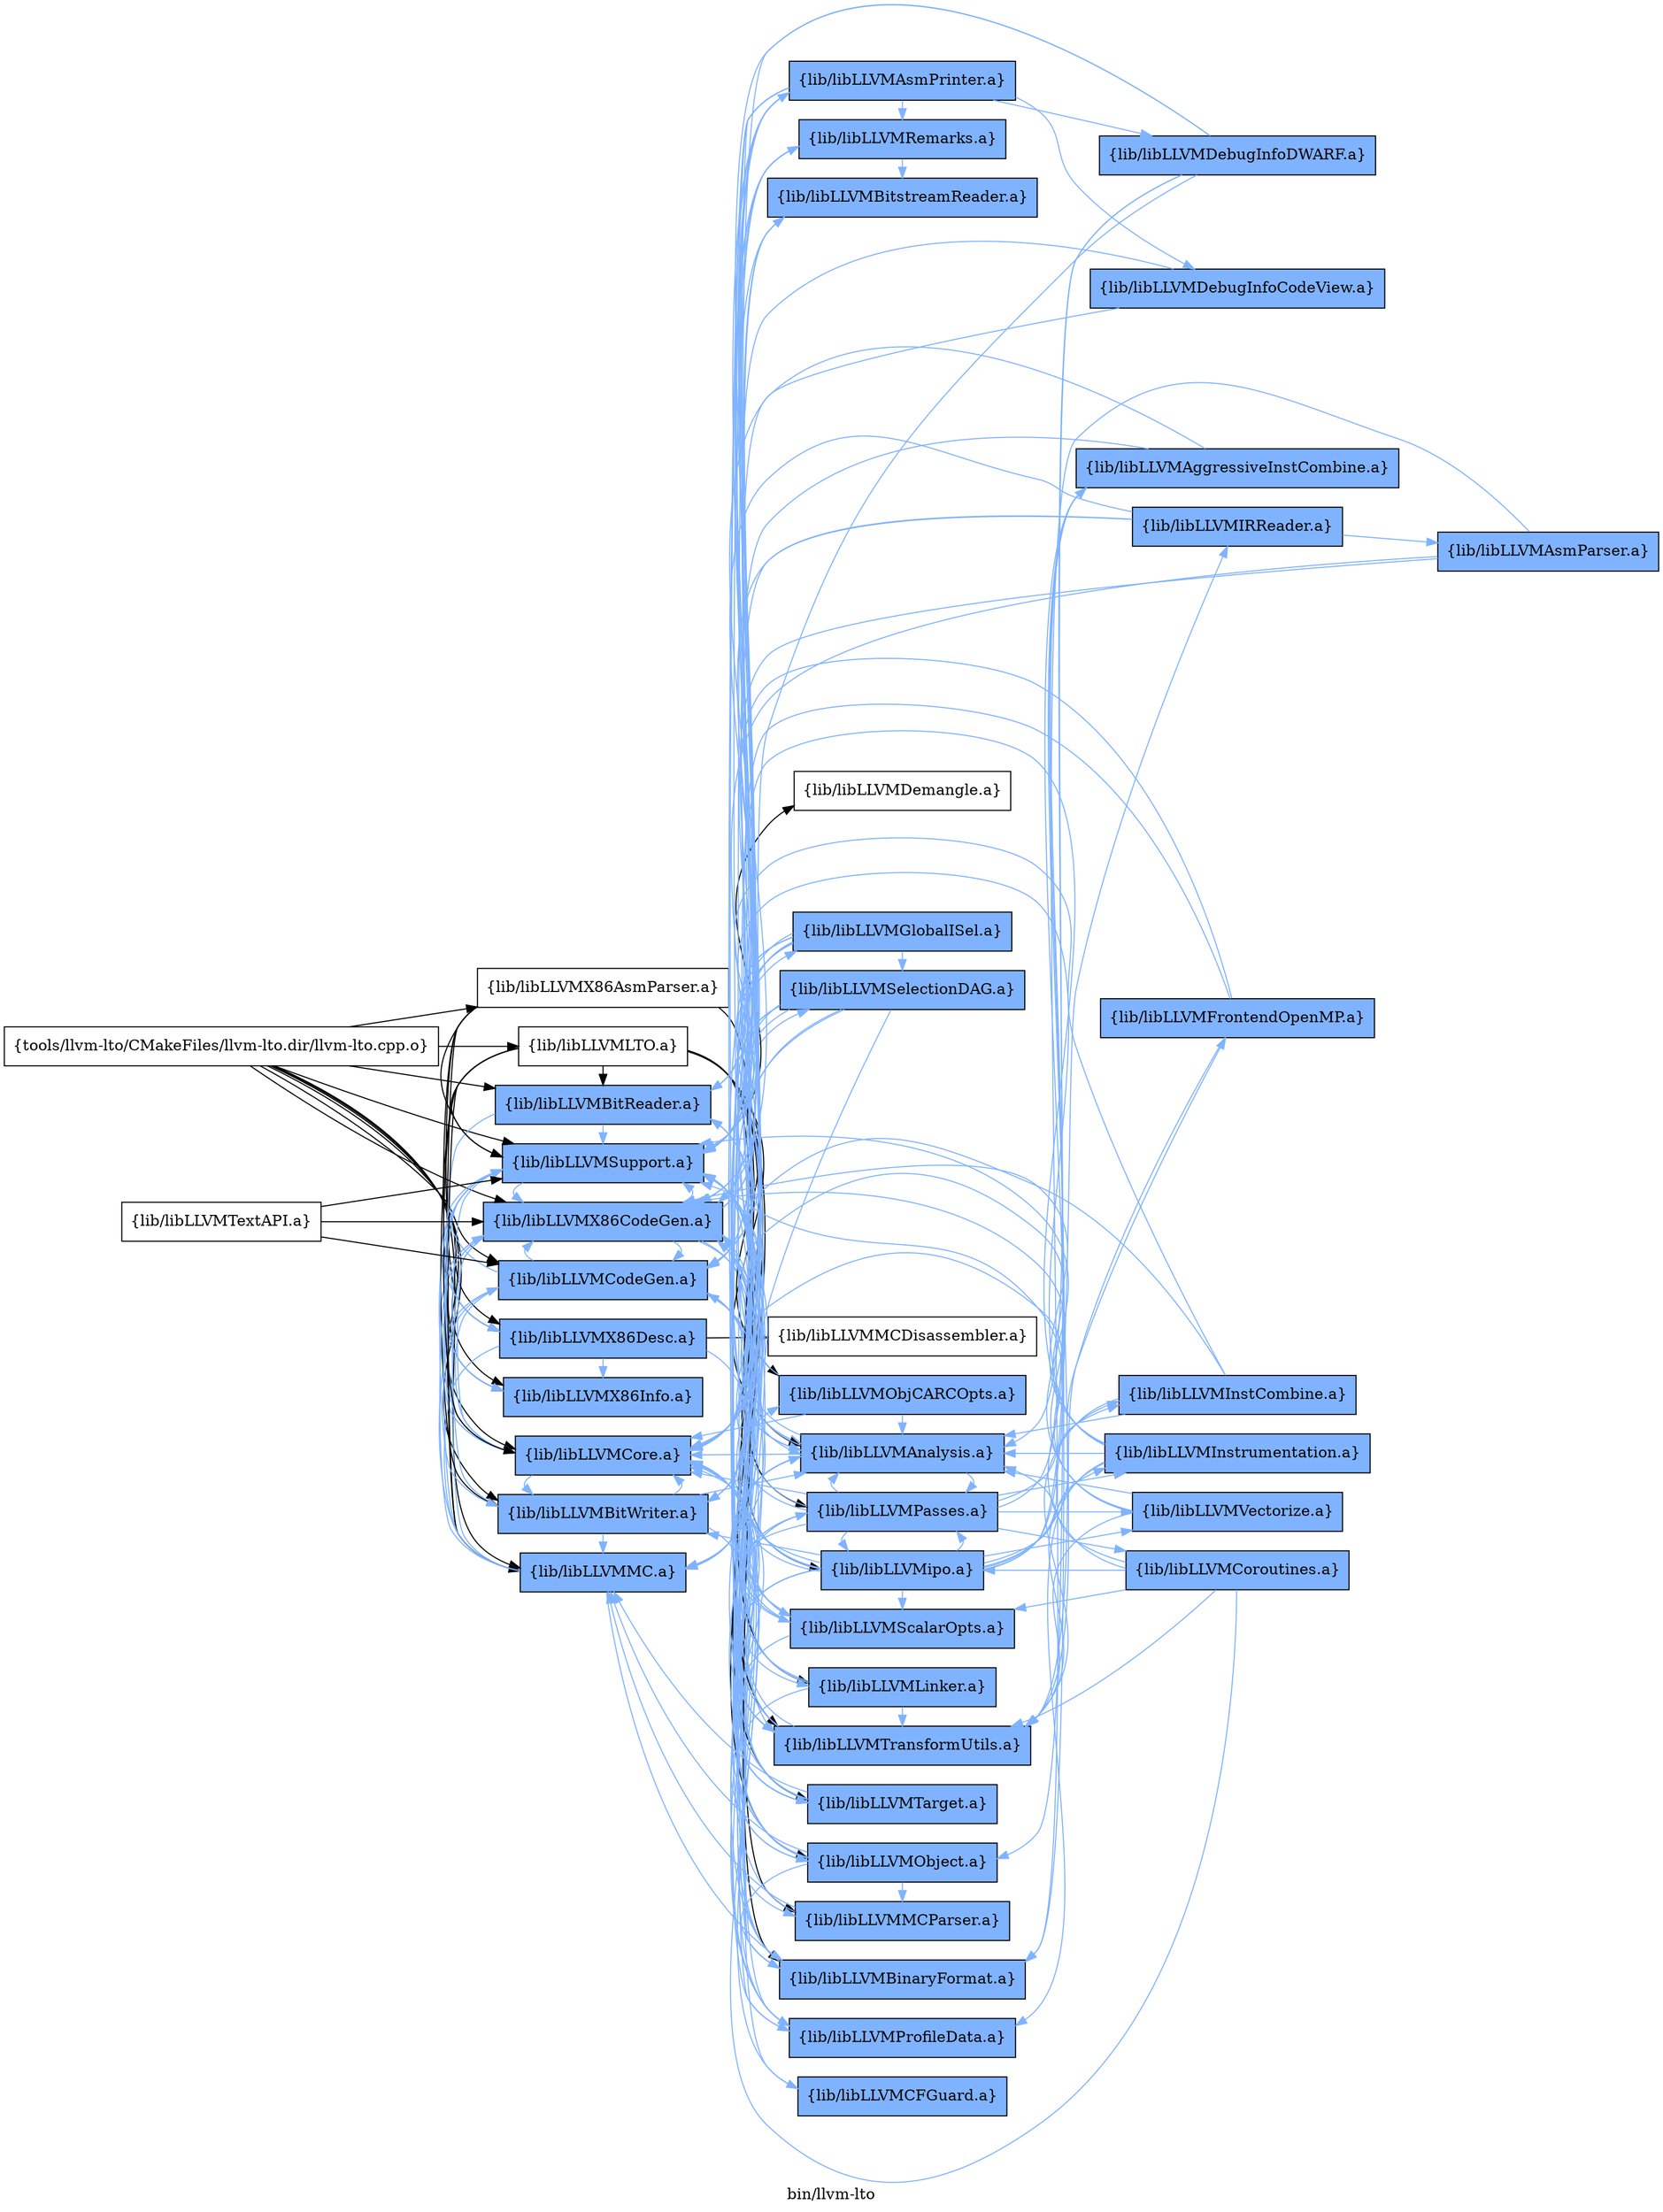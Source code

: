 digraph "bin/llvm-lto" {
	label="bin/llvm-lto";
	rankdir=LR;
	{ rank=same; Node0x55b14d5ce1d8;  }
	{ rank=same; Node0x55b14d5bad68; Node0x55b14d5c3e18; Node0x55b14d5c34b8; Node0x55b14d5c39b8; Node0x55b14d5c2b58; Node0x55b14d5c3058; Node0x55b14d5c20b8; Node0x55b14d5c25b8; Node0x55b14d5c1d98; Node0x55b14d5c0cb8; Node0x55b14d5c0358;  }
	{ rank=same; Node0x55b14d5c3738; Node0x55b14d5d1298; Node0x55b14d5c0858; Node0x55b14d5d2558; Node0x55b14d5c3c88; Node0x55b14d5d1fb8; Node0x55b14d5d2a58; Node0x55b14d5b87e8; Node0x55b14d5c2428; Node0x55b14d5bf8b8; Node0x55b14d5b7de8; Node0x55b14d5b9be8; Node0x55b14d5c11b8; Node0x55b14d5c1488; Node0x55b14d5ba0e8; Node0x55b14d5cb2a8; Node0x55b14d5c0f38; Node0x55b14d5c9d18; Node0x55b14d5ca7b8; Node0x55b14d5b9878;  }
	{ rank=same; Node0x55b14d5d1798; Node0x55b14d5bb998; Node0x55b14d5c1898; Node0x55b14d5c29c8; Node0x55b14d5c1bb8; Node0x55b14d5c0b78; Node0x55b14d5c2f18; Node0x55b14d5c2018; Node0x55b14d5ca2b8;  }

	Node0x55b14d5ce1d8 [shape=record,shape=box,group=0,label="{tools/llvm-lto/CMakeFiles/llvm-lto.dir/llvm-lto.cpp.o}"];
	Node0x55b14d5ce1d8 -> Node0x55b14d5bad68;
	Node0x55b14d5ce1d8 -> Node0x55b14d5c3e18;
	Node0x55b14d5ce1d8 -> Node0x55b14d5c34b8;
	Node0x55b14d5ce1d8 -> Node0x55b14d5c39b8;
	Node0x55b14d5ce1d8 -> Node0x55b14d5c2b58;
	Node0x55b14d5ce1d8 -> Node0x55b14d5c3058;
	Node0x55b14d5ce1d8 -> Node0x55b14d5c20b8;
	Node0x55b14d5ce1d8 -> Node0x55b14d5c25b8;
	Node0x55b14d5ce1d8 -> Node0x55b14d5c1d98;
	Node0x55b14d5ce1d8 -> Node0x55b14d5c0cb8;
	Node0x55b14d5ce1d8 -> Node0x55b14d5c0358;
	Node0x55b14d5bad68 [shape=record,shape=box,group=0,label="{lib/libLLVMX86AsmParser.a}"];
	Node0x55b14d5bad68 -> Node0x55b14d5c34b8;
	Node0x55b14d5bad68 -> Node0x55b14d5c39b8;
	Node0x55b14d5bad68 -> Node0x55b14d5c0cb8;
	Node0x55b14d5bad68 -> Node0x55b14d5c0358;
	Node0x55b14d5bad68 -> Node0x55b14d5c3738;
	Node0x55b14d5c3e18 [shape=record,shape=box,group=1,style=filled,fillcolor="0.600000 0.5 1",label="{lib/libLLVMX86CodeGen.a}"];
	Node0x55b14d5c3e18 -> Node0x55b14d5c34b8[color="0.600000 0.5 1"];
	Node0x55b14d5c3e18 -> Node0x55b14d5c39b8[color="0.600000 0.5 1"];
	Node0x55b14d5c3e18 -> Node0x55b14d5c20b8[color="0.600000 0.5 1"];
	Node0x55b14d5c3e18 -> Node0x55b14d5c25b8[color="0.600000 0.5 1"];
	Node0x55b14d5c3e18 -> Node0x55b14d5c0cb8[color="0.600000 0.5 1"];
	Node0x55b14d5c3e18 -> Node0x55b14d5c0358[color="0.600000 0.5 1"];
	Node0x55b14d5c3e18 -> Node0x55b14d5d1298[color="0.600000 0.5 1"];
	Node0x55b14d5c3e18 -> Node0x55b14d5c0858[color="0.600000 0.5 1"];
	Node0x55b14d5c3e18 -> Node0x55b14d5d2558[color="0.600000 0.5 1"];
	Node0x55b14d5c3e18 -> Node0x55b14d5c3c88[color="0.600000 0.5 1"];
	Node0x55b14d5c3e18 -> Node0x55b14d5d1fb8[color="0.600000 0.5 1"];
	Node0x55b14d5c3e18 -> Node0x55b14d5d2a58[color="0.600000 0.5 1"];
	Node0x55b14d5c3e18 -> Node0x55b14d5b87e8[color="0.600000 0.5 1"];
	Node0x55b14d5c3e18 -> Node0x55b14d5c2428[color="0.600000 0.5 1"];
	Node0x55b14d5c34b8 [shape=record,shape=box,group=1,style=filled,fillcolor="0.600000 0.5 1",label="{lib/libLLVMX86Desc.a}"];
	Node0x55b14d5c34b8 -> Node0x55b14d5c0cb8[color="0.600000 0.5 1"];
	Node0x55b14d5c34b8 -> Node0x55b14d5c0358[color="0.600000 0.5 1"];
	Node0x55b14d5c34b8 -> Node0x55b14d5c39b8[color="0.600000 0.5 1"];
	Node0x55b14d5c34b8 -> Node0x55b14d5bf8b8;
	Node0x55b14d5c34b8 -> Node0x55b14d5b7de8[color="0.600000 0.5 1"];
	Node0x55b14d5c39b8 [shape=record,shape=box,group=1,style=filled,fillcolor="0.600000 0.5 1",label="{lib/libLLVMX86Info.a}"];
	Node0x55b14d5c39b8 -> Node0x55b14d5c0358[color="0.600000 0.5 1"];
	Node0x55b14d5c2b58 [shape=record,shape=box,group=1,style=filled,fillcolor="0.600000 0.5 1",label="{lib/libLLVMBitReader.a}"];
	Node0x55b14d5c2b58 -> Node0x55b14d5c25b8[color="0.600000 0.5 1"];
	Node0x55b14d5c2b58 -> Node0x55b14d5c0358[color="0.600000 0.5 1"];
	Node0x55b14d5c2b58 -> Node0x55b14d5b9be8[color="0.600000 0.5 1"];
	Node0x55b14d5c3058 [shape=record,shape=box,group=1,style=filled,fillcolor="0.600000 0.5 1",label="{lib/libLLVMBitWriter.a}"];
	Node0x55b14d5c3058 -> Node0x55b14d5c11b8[color="0.600000 0.5 1"];
	Node0x55b14d5c3058 -> Node0x55b14d5c25b8[color="0.600000 0.5 1"];
	Node0x55b14d5c3058 -> Node0x55b14d5c0cb8[color="0.600000 0.5 1"];
	Node0x55b14d5c3058 -> Node0x55b14d5c0358[color="0.600000 0.5 1"];
	Node0x55b14d5c3058 -> Node0x55b14d5c3c88[color="0.600000 0.5 1"];
	Node0x55b14d5c20b8 [shape=record,shape=box,group=1,style=filled,fillcolor="0.600000 0.5 1",label="{lib/libLLVMCodeGen.a}"];
	Node0x55b14d5c20b8 -> Node0x55b14d5c3e18[color="0.600000 0.5 1"];
	Node0x55b14d5c20b8 -> Node0x55b14d5c25b8[color="0.600000 0.5 1"];
	Node0x55b14d5c20b8 -> Node0x55b14d5c0358[color="0.600000 0.5 1"];
	Node0x55b14d5c20b8 -> Node0x55b14d5c0cb8[color="0.600000 0.5 1"];
	Node0x55b14d5c20b8 -> Node0x55b14d5c3c88[color="0.600000 0.5 1"];
	Node0x55b14d5c20b8 -> Node0x55b14d5c2428[color="0.600000 0.5 1"];
	Node0x55b14d5c20b8 -> Node0x55b14d5c0858[color="0.600000 0.5 1"];
	Node0x55b14d5c20b8 -> Node0x55b14d5b87e8[color="0.600000 0.5 1"];
	Node0x55b14d5c20b8 -> Node0x55b14d5c1488[color="0.600000 0.5 1"];
	Node0x55b14d5c25b8 [shape=record,shape=box,group=1,style=filled,fillcolor="0.600000 0.5 1",label="{lib/libLLVMCore.a}"];
	Node0x55b14d5c25b8 -> Node0x55b14d5c20b8[color="0.600000 0.5 1"];
	Node0x55b14d5c25b8 -> Node0x55b14d5c0358[color="0.600000 0.5 1"];
	Node0x55b14d5c25b8 -> Node0x55b14d5b7de8[color="0.600000 0.5 1"];
	Node0x55b14d5c25b8 -> Node0x55b14d5c3e18[color="0.600000 0.5 1"];
	Node0x55b14d5c25b8 -> Node0x55b14d5c3058[color="0.600000 0.5 1"];
	Node0x55b14d5c25b8 -> Node0x55b14d5ba0e8[color="0.600000 0.5 1"];
	Node0x55b14d5c1d98 [shape=record,shape=box,group=0,label="{lib/libLLVMLTO.a}"];
	Node0x55b14d5c1d98 -> Node0x55b14d5c2b58;
	Node0x55b14d5c1d98 -> Node0x55b14d5c3058;
	Node0x55b14d5c1d98 -> Node0x55b14d5c11b8;
	Node0x55b14d5c1d98 -> Node0x55b14d5c25b8;
	Node0x55b14d5c1d98 -> Node0x55b14d5c0358;
	Node0x55b14d5c1d98 -> Node0x55b14d5cb2a8;
	Node0x55b14d5c1d98 -> Node0x55b14d5c0f38;
	Node0x55b14d5c1d98 -> Node0x55b14d5c3c88;
	Node0x55b14d5c1d98 -> Node0x55b14d5c0cb8;
	Node0x55b14d5c1d98 -> Node0x55b14d5c0858;
	Node0x55b14d5c1d98 -> Node0x55b14d5c9d18;
	Node0x55b14d5c1d98 -> Node0x55b14d5c2428;
	Node0x55b14d5c1d98 -> Node0x55b14d5b7de8;
	Node0x55b14d5c1d98 -> Node0x55b14d5ca7b8;
	Node0x55b14d5c0cb8 [shape=record,shape=box,group=1,style=filled,fillcolor="0.600000 0.5 1",label="{lib/libLLVMMC.a}"];
	Node0x55b14d5c0cb8 -> Node0x55b14d5c0358[color="0.600000 0.5 1"];
	Node0x55b14d5c0cb8 -> Node0x55b14d5b7de8[color="0.600000 0.5 1"];
	Node0x55b14d5c0cb8 -> Node0x55b14d5c3e18[color="0.600000 0.5 1"];
	Node0x55b14d5c0358 [shape=record,shape=box,group=1,style=filled,fillcolor="0.600000 0.5 1",label="{lib/libLLVMSupport.a}"];
	Node0x55b14d5c0358 -> Node0x55b14d5c3e18[color="0.600000 0.5 1"];
	Node0x55b14d5c0358 -> Node0x55b14d5c3058[color="0.600000 0.5 1"];
	Node0x55b14d5c0358 -> Node0x55b14d5b9878;
	Node0x55b14d5c3738 [shape=record,shape=box,group=1,style=filled,fillcolor="0.600000 0.5 1",label="{lib/libLLVMMCParser.a}"];
	Node0x55b14d5c3738 -> Node0x55b14d5c0cb8[color="0.600000 0.5 1"];
	Node0x55b14d5c3738 -> Node0x55b14d5c0358[color="0.600000 0.5 1"];
	Node0x55b14d5d1298 [shape=record,shape=box,group=1,style=filled,fillcolor="0.600000 0.5 1",label="{lib/libLLVMAsmPrinter.a}"];
	Node0x55b14d5d1298 -> Node0x55b14d5c20b8[color="0.600000 0.5 1"];
	Node0x55b14d5d1298 -> Node0x55b14d5c25b8[color="0.600000 0.5 1"];
	Node0x55b14d5d1298 -> Node0x55b14d5c0cb8[color="0.600000 0.5 1"];
	Node0x55b14d5d1298 -> Node0x55b14d5c0358[color="0.600000 0.5 1"];
	Node0x55b14d5d1298 -> Node0x55b14d5c0858[color="0.600000 0.5 1"];
	Node0x55b14d5d1298 -> Node0x55b14d5c3c88[color="0.600000 0.5 1"];
	Node0x55b14d5d1298 -> Node0x55b14d5b7de8[color="0.600000 0.5 1"];
	Node0x55b14d5d1298 -> Node0x55b14d5ba0e8[color="0.600000 0.5 1"];
	Node0x55b14d5d1298 -> Node0x55b14d5c3738[color="0.600000 0.5 1"];
	Node0x55b14d5d1298 -> Node0x55b14d5d1798[color="0.600000 0.5 1"];
	Node0x55b14d5d1298 -> Node0x55b14d5bb998[color="0.600000 0.5 1"];
	Node0x55b14d5c0858 [shape=record,shape=box,group=1,style=filled,fillcolor="0.600000 0.5 1",label="{lib/libLLVMTarget.a}"];
	Node0x55b14d5c0858 -> Node0x55b14d5c25b8[color="0.600000 0.5 1"];
	Node0x55b14d5c0858 -> Node0x55b14d5c0cb8[color="0.600000 0.5 1"];
	Node0x55b14d5c0858 -> Node0x55b14d5c0358[color="0.600000 0.5 1"];
	Node0x55b14d5c0858 -> Node0x55b14d5c3c88[color="0.600000 0.5 1"];
	Node0x55b14d5d2558 [shape=record,shape=box,group=1,style=filled,fillcolor="0.600000 0.5 1",label="{lib/libLLVMSelectionDAG.a}"];
	Node0x55b14d5d2558 -> Node0x55b14d5c20b8[color="0.600000 0.5 1"];
	Node0x55b14d5d2558 -> Node0x55b14d5c25b8[color="0.600000 0.5 1"];
	Node0x55b14d5d2558 -> Node0x55b14d5c0358[color="0.600000 0.5 1"];
	Node0x55b14d5d2558 -> Node0x55b14d5c3c88[color="0.600000 0.5 1"];
	Node0x55b14d5d2558 -> Node0x55b14d5c0cb8[color="0.600000 0.5 1"];
	Node0x55b14d5d2558 -> Node0x55b14d5c0858[color="0.600000 0.5 1"];
	Node0x55b14d5d2558 -> Node0x55b14d5c2428[color="0.600000 0.5 1"];
	Node0x55b14d5d2558 -> Node0x55b14d5c3e18[color="0.600000 0.5 1"];
	Node0x55b14d5c3c88 [shape=record,shape=box,group=1,style=filled,fillcolor="0.600000 0.5 1",label="{lib/libLLVMAnalysis.a}"];
	Node0x55b14d5c3c88 -> Node0x55b14d5c3e18[color="0.600000 0.5 1"];
	Node0x55b14d5c3c88 -> Node0x55b14d5c25b8[color="0.600000 0.5 1"];
	Node0x55b14d5c3c88 -> Node0x55b14d5c0358[color="0.600000 0.5 1"];
	Node0x55b14d5c3c88 -> Node0x55b14d5c9d18[color="0.600000 0.5 1"];
	Node0x55b14d5c3c88 -> Node0x55b14d5b87e8[color="0.600000 0.5 1"];
	Node0x55b14d5c3c88 -> Node0x55b14d5b7de8[color="0.600000 0.5 1"];
	Node0x55b14d5c3c88 -> Node0x55b14d5c11b8[color="0.600000 0.5 1"];
	Node0x55b14d5d1fb8 [shape=record,shape=box,group=1,style=filled,fillcolor="0.600000 0.5 1",label="{lib/libLLVMGlobalISel.a}"];
	Node0x55b14d5d1fb8 -> Node0x55b14d5c20b8[color="0.600000 0.5 1"];
	Node0x55b14d5d1fb8 -> Node0x55b14d5c25b8[color="0.600000 0.5 1"];
	Node0x55b14d5d1fb8 -> Node0x55b14d5c0358[color="0.600000 0.5 1"];
	Node0x55b14d5d1fb8 -> Node0x55b14d5c0cb8[color="0.600000 0.5 1"];
	Node0x55b14d5d1fb8 -> Node0x55b14d5c0858[color="0.600000 0.5 1"];
	Node0x55b14d5d1fb8 -> Node0x55b14d5d2558[color="0.600000 0.5 1"];
	Node0x55b14d5d1fb8 -> Node0x55b14d5c2428[color="0.600000 0.5 1"];
	Node0x55b14d5d1fb8 -> Node0x55b14d5c3c88[color="0.600000 0.5 1"];
	Node0x55b14d5d1fb8 -> Node0x55b14d5c3e18[color="0.600000 0.5 1"];
	Node0x55b14d5d2a58 [shape=record,shape=box,group=1,style=filled,fillcolor="0.600000 0.5 1",label="{lib/libLLVMCFGuard.a}"];
	Node0x55b14d5d2a58 -> Node0x55b14d5c25b8[color="0.600000 0.5 1"];
	Node0x55b14d5b87e8 [shape=record,shape=box,group=1,style=filled,fillcolor="0.600000 0.5 1",label="{lib/libLLVMProfileData.a}"];
	Node0x55b14d5b87e8 -> Node0x55b14d5c25b8[color="0.600000 0.5 1"];
	Node0x55b14d5b87e8 -> Node0x55b14d5c0358[color="0.600000 0.5 1"];
	Node0x55b14d5c2428 [shape=record,shape=box,group=1,style=filled,fillcolor="0.600000 0.5 1",label="{lib/libLLVMTransformUtils.a}"];
	Node0x55b14d5c2428 -> Node0x55b14d5c25b8[color="0.600000 0.5 1"];
	Node0x55b14d5c2428 -> Node0x55b14d5c0358[color="0.600000 0.5 1"];
	Node0x55b14d5c2428 -> Node0x55b14d5c3e18[color="0.600000 0.5 1"];
	Node0x55b14d5c2428 -> Node0x55b14d5c3c88[color="0.600000 0.5 1"];
	Node0x55b14d5bf8b8 [shape=record,shape=box,group=0,label="{lib/libLLVMMCDisassembler.a}"];
	Node0x55b14d5b7de8 [shape=record,shape=box,group=1,style=filled,fillcolor="0.600000 0.5 1",label="{lib/libLLVMBinaryFormat.a}"];
	Node0x55b14d5b7de8 -> Node0x55b14d5c0358[color="0.600000 0.5 1"];
	Node0x55b14d5b9be8 [shape=record,shape=box,group=1,style=filled,fillcolor="0.600000 0.5 1",label="{lib/libLLVMBitstreamReader.a}"];
	Node0x55b14d5b9be8 -> Node0x55b14d5c3058[color="0.600000 0.5 1"];
	Node0x55b14d5b9be8 -> Node0x55b14d5c0358[color="0.600000 0.5 1"];
	Node0x55b14d5c11b8 [shape=record,shape=box,group=1,style=filled,fillcolor="0.600000 0.5 1",label="{lib/libLLVMObject.a}"];
	Node0x55b14d5c11b8 -> Node0x55b14d5c0358[color="0.600000 0.5 1"];
	Node0x55b14d5c11b8 -> Node0x55b14d5c2b58[color="0.600000 0.5 1"];
	Node0x55b14d5c11b8 -> Node0x55b14d5c25b8[color="0.600000 0.5 1"];
	Node0x55b14d5c11b8 -> Node0x55b14d5b7de8[color="0.600000 0.5 1"];
	Node0x55b14d5c11b8 -> Node0x55b14d5c0cb8[color="0.600000 0.5 1"];
	Node0x55b14d5c11b8 -> Node0x55b14d5c3738[color="0.600000 0.5 1"];
	Node0x55b14d5c1488 [shape=record,shape=box,group=1,style=filled,fillcolor="0.600000 0.5 1",label="{lib/libLLVMScalarOpts.a}"];
	Node0x55b14d5c1488 -> Node0x55b14d5c25b8[color="0.600000 0.5 1"];
	Node0x55b14d5c1488 -> Node0x55b14d5c0358[color="0.600000 0.5 1"];
	Node0x55b14d5c1488 -> Node0x55b14d5c2428[color="0.600000 0.5 1"];
	Node0x55b14d5c1488 -> Node0x55b14d5c3c88[color="0.600000 0.5 1"];
	Node0x55b14d5c1488 -> Node0x55b14d5c3e18[color="0.600000 0.5 1"];
	Node0x55b14d5c1488 -> Node0x55b14d5c9d18[color="0.600000 0.5 1"];
	Node0x55b14d5ba0e8 [shape=record,shape=box,group=1,style=filled,fillcolor="0.600000 0.5 1",label="{lib/libLLVMRemarks.a}"];
	Node0x55b14d5ba0e8 -> Node0x55b14d5c0358[color="0.600000 0.5 1"];
	Node0x55b14d5ba0e8 -> Node0x55b14d5c3058[color="0.600000 0.5 1"];
	Node0x55b14d5ba0e8 -> Node0x55b14d5b9be8[color="0.600000 0.5 1"];
	Node0x55b14d5ba0e8 -> Node0x55b14d5c20b8[color="0.600000 0.5 1"];
	Node0x55b14d5cb2a8 [shape=record,shape=box,group=1,style=filled,fillcolor="0.600000 0.5 1",label="{lib/libLLVMipo.a}"];
	Node0x55b14d5cb2a8 -> Node0x55b14d5c25b8[color="0.600000 0.5 1"];
	Node0x55b14d5cb2a8 -> Node0x55b14d5c0358[color="0.600000 0.5 1"];
	Node0x55b14d5cb2a8 -> Node0x55b14d5c2428[color="0.600000 0.5 1"];
	Node0x55b14d5cb2a8 -> Node0x55b14d5c3c88[color="0.600000 0.5 1"];
	Node0x55b14d5cb2a8 -> Node0x55b14d5c3e18[color="0.600000 0.5 1"];
	Node0x55b14d5cb2a8 -> Node0x55b14d5c2b58[color="0.600000 0.5 1"];
	Node0x55b14d5cb2a8 -> Node0x55b14d5c1898[color="0.600000 0.5 1"];
	Node0x55b14d5cb2a8 -> Node0x55b14d5c0f38[color="0.600000 0.5 1"];
	Node0x55b14d5cb2a8 -> Node0x55b14d5c20b8[color="0.600000 0.5 1"];
	Node0x55b14d5cb2a8 -> Node0x55b14d5c3058[color="0.600000 0.5 1"];
	Node0x55b14d5cb2a8 -> Node0x55b14d5c29c8[color="0.600000 0.5 1"];
	Node0x55b14d5cb2a8 -> Node0x55b14d5c1488[color="0.600000 0.5 1"];
	Node0x55b14d5cb2a8 -> Node0x55b14d5c1bb8[color="0.600000 0.5 1"];
	Node0x55b14d5cb2a8 -> Node0x55b14d5c0b78[color="0.600000 0.5 1"];
	Node0x55b14d5cb2a8 -> Node0x55b14d5c2f18[color="0.600000 0.5 1"];
	Node0x55b14d5cb2a8 -> Node0x55b14d5c2018[color="0.600000 0.5 1"];
	Node0x55b14d5cb2a8 -> Node0x55b14d5b87e8[color="0.600000 0.5 1"];
	Node0x55b14d5cb2a8 -> Node0x55b14d5c9d18[color="0.600000 0.5 1"];
	Node0x55b14d5c0f38 [shape=record,shape=box,group=1,style=filled,fillcolor="0.600000 0.5 1",label="{lib/libLLVMLinker.a}"];
	Node0x55b14d5c0f38 -> Node0x55b14d5c3e18[color="0.600000 0.5 1"];
	Node0x55b14d5c0f38 -> Node0x55b14d5c11b8[color="0.600000 0.5 1"];
	Node0x55b14d5c0f38 -> Node0x55b14d5c25b8[color="0.600000 0.5 1"];
	Node0x55b14d5c0f38 -> Node0x55b14d5c0358[color="0.600000 0.5 1"];
	Node0x55b14d5c0f38 -> Node0x55b14d5c2428[color="0.600000 0.5 1"];
	Node0x55b14d5c9d18 [shape=record,shape=box,group=1,style=filled,fillcolor="0.600000 0.5 1",label="{lib/libLLVMPasses.a}"];
	Node0x55b14d5c9d18 -> Node0x55b14d5c25b8[color="0.600000 0.5 1"];
	Node0x55b14d5c9d18 -> Node0x55b14d5c1488[color="0.600000 0.5 1"];
	Node0x55b14d5c9d18 -> Node0x55b14d5c0358[color="0.600000 0.5 1"];
	Node0x55b14d5c9d18 -> Node0x55b14d5c0858[color="0.600000 0.5 1"];
	Node0x55b14d5c9d18 -> Node0x55b14d5ca7b8[color="0.600000 0.5 1"];
	Node0x55b14d5c9d18 -> Node0x55b14d5ca2b8[color="0.600000 0.5 1"];
	Node0x55b14d5c9d18 -> Node0x55b14d5cb2a8[color="0.600000 0.5 1"];
	Node0x55b14d5c9d18 -> Node0x55b14d5c1bb8[color="0.600000 0.5 1"];
	Node0x55b14d5c9d18 -> Node0x55b14d5c0b78[color="0.600000 0.5 1"];
	Node0x55b14d5c9d18 -> Node0x55b14d5c2f18[color="0.600000 0.5 1"];
	Node0x55b14d5c9d18 -> Node0x55b14d5c2018[color="0.600000 0.5 1"];
	Node0x55b14d5c9d18 -> Node0x55b14d5c2428[color="0.600000 0.5 1"];
	Node0x55b14d5c9d18 -> Node0x55b14d5c3c88[color="0.600000 0.5 1"];
	Node0x55b14d5ca7b8 [shape=record,shape=box,group=1,style=filled,fillcolor="0.600000 0.5 1",label="{lib/libLLVMObjCARCOpts.a}"];
	Node0x55b14d5ca7b8 -> Node0x55b14d5c25b8[color="0.600000 0.5 1"];
	Node0x55b14d5ca7b8 -> Node0x55b14d5c0358[color="0.600000 0.5 1"];
	Node0x55b14d5ca7b8 -> Node0x55b14d5c2428[color="0.600000 0.5 1"];
	Node0x55b14d5ca7b8 -> Node0x55b14d5c3c88[color="0.600000 0.5 1"];
	Node0x55b14d5d1798 [shape=record,shape=box,group=1,style=filled,fillcolor="0.600000 0.5 1",label="{lib/libLLVMDebugInfoDWARF.a}"];
	Node0x55b14d5d1798 -> Node0x55b14d5c0cb8[color="0.600000 0.5 1"];
	Node0x55b14d5d1798 -> Node0x55b14d5c0358[color="0.600000 0.5 1"];
	Node0x55b14d5d1798 -> Node0x55b14d5b7de8[color="0.600000 0.5 1"];
	Node0x55b14d5d1798 -> Node0x55b14d5c3058[color="0.600000 0.5 1"];
	Node0x55b14d5d1798 -> Node0x55b14d5c11b8[color="0.600000 0.5 1"];
	Node0x55b14d5bb998 [shape=record,shape=box,group=1,style=filled,fillcolor="0.600000 0.5 1",label="{lib/libLLVMDebugInfoCodeView.a}"];
	Node0x55b14d5bb998 -> Node0x55b14d5c0358[color="0.600000 0.5 1"];
	Node0x55b14d5bb998 -> Node0x55b14d5c3e18[color="0.600000 0.5 1"];
	Node0x55b14d5ca2b8 [shape=record,shape=box,group=1,style=filled,fillcolor="0.600000 0.5 1",label="{lib/libLLVMCoroutines.a}"];
	Node0x55b14d5ca2b8 -> Node0x55b14d5c25b8[color="0.600000 0.5 1"];
	Node0x55b14d5ca2b8 -> Node0x55b14d5c1488[color="0.600000 0.5 1"];
	Node0x55b14d5ca2b8 -> Node0x55b14d5c0358[color="0.600000 0.5 1"];
	Node0x55b14d5ca2b8 -> Node0x55b14d5cb2a8[color="0.600000 0.5 1"];
	Node0x55b14d5ca2b8 -> Node0x55b14d5c2428[color="0.600000 0.5 1"];
	Node0x55b14d5ca2b8 -> Node0x55b14d5c3c88[color="0.600000 0.5 1"];
	Node0x55b14d5c1bb8 [shape=record,shape=box,group=1,style=filled,fillcolor="0.600000 0.5 1",label="{lib/libLLVMAggressiveInstCombine.a}"];
	Node0x55b14d5c1bb8 -> Node0x55b14d5c25b8[color="0.600000 0.5 1"];
	Node0x55b14d5c1bb8 -> Node0x55b14d5c0358[color="0.600000 0.5 1"];
	Node0x55b14d5c1bb8 -> Node0x55b14d5c2428[color="0.600000 0.5 1"];
	Node0x55b14d5c1bb8 -> Node0x55b14d5c3c88[color="0.600000 0.5 1"];
	Node0x55b14d5c0b78 [shape=record,shape=box,group=1,style=filled,fillcolor="0.600000 0.5 1",label="{lib/libLLVMInstCombine.a}"];
	Node0x55b14d5c0b78 -> Node0x55b14d5c25b8[color="0.600000 0.5 1"];
	Node0x55b14d5c0b78 -> Node0x55b14d5c0358[color="0.600000 0.5 1"];
	Node0x55b14d5c0b78 -> Node0x55b14d5c2428[color="0.600000 0.5 1"];
	Node0x55b14d5c0b78 -> Node0x55b14d5c3c88[color="0.600000 0.5 1"];
	Node0x55b14d5c2f18 [shape=record,shape=box,group=1,style=filled,fillcolor="0.600000 0.5 1",label="{lib/libLLVMVectorize.a}"];
	Node0x55b14d5c2f18 -> Node0x55b14d5c25b8[color="0.600000 0.5 1"];
	Node0x55b14d5c2f18 -> Node0x55b14d5c0358[color="0.600000 0.5 1"];
	Node0x55b14d5c2f18 -> Node0x55b14d5c2428[color="0.600000 0.5 1"];
	Node0x55b14d5c2f18 -> Node0x55b14d5c3c88[color="0.600000 0.5 1"];
	Node0x55b14d5c2f18 -> Node0x55b14d5c3e18[color="0.600000 0.5 1"];
	Node0x55b14d5c2018 [shape=record,shape=box,group=1,style=filled,fillcolor="0.600000 0.5 1",label="{lib/libLLVMInstrumentation.a}"];
	Node0x55b14d5c2018 -> Node0x55b14d5c25b8[color="0.600000 0.5 1"];
	Node0x55b14d5c2018 -> Node0x55b14d5c0cb8[color="0.600000 0.5 1"];
	Node0x55b14d5c2018 -> Node0x55b14d5c0358[color="0.600000 0.5 1"];
	Node0x55b14d5c2018 -> Node0x55b14d5c2428[color="0.600000 0.5 1"];
	Node0x55b14d5c2018 -> Node0x55b14d5c3c88[color="0.600000 0.5 1"];
	Node0x55b14d5c2018 -> Node0x55b14d5b87e8[color="0.600000 0.5 1"];
	Node0x55b14d5c2018 -> Node0x55b14d5c3e18[color="0.600000 0.5 1"];
	Node0x55b14d5c1898 [shape=record,shape=box,group=1,style=filled,fillcolor="0.600000 0.5 1",label="{lib/libLLVMIRReader.a}"];
	Node0x55b14d5c1898 -> Node0x55b14d5c2b58[color="0.600000 0.5 1"];
	Node0x55b14d5c1898 -> Node0x55b14d5c25b8[color="0.600000 0.5 1"];
	Node0x55b14d5c1898 -> Node0x55b14d5c0358[color="0.600000 0.5 1"];
	Node0x55b14d5c1898 -> Node0x55b14d5bfb38[color="0.600000 0.5 1"];
	Node0x55b14d5bfb38 [shape=record,shape=box,group=1,style=filled,fillcolor="0.600000 0.5 1",label="{lib/libLLVMAsmParser.a}"];
	Node0x55b14d5bfb38 -> Node0x55b14d5c25b8[color="0.600000 0.5 1"];
	Node0x55b14d5bfb38 -> Node0x55b14d5c0358[color="0.600000 0.5 1"];
	Node0x55b14d5bfb38 -> Node0x55b14d5b7de8[color="0.600000 0.5 1"];
	Node0x55b14d5c29c8 [shape=record,shape=box,group=1,style=filled,fillcolor="0.600000 0.5 1",label="{lib/libLLVMFrontendOpenMP.a}"];
	Node0x55b14d5c29c8 -> Node0x55b14d5c25b8[color="0.600000 0.5 1"];
	Node0x55b14d5c29c8 -> Node0x55b14d5c0358[color="0.600000 0.5 1"];
	Node0x55b14d5c29c8 -> Node0x55b14d5c2428[color="0.600000 0.5 1"];
	Node0x55b14d5b8d38 [shape=record,shape=box,group=0,label="{lib/libLLVMTextAPI.a}"];
	Node0x55b14d5b8d38 -> Node0x55b14d5c0358;
	Node0x55b14d5b8d38 -> Node0x55b14d5c20b8;
	Node0x55b14d5b8d38 -> Node0x55b14d5c3e18;
	Node0x55b14d5b9878 [shape=record,shape=box,group=0,label="{lib/libLLVMDemangle.a}"];
}
